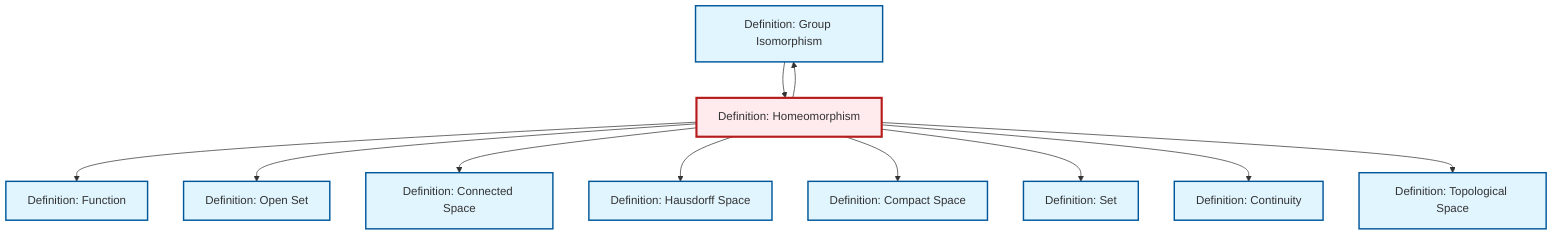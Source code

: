 graph TD
    classDef definition fill:#e1f5fe,stroke:#01579b,stroke-width:2px
    classDef theorem fill:#f3e5f5,stroke:#4a148c,stroke-width:2px
    classDef axiom fill:#fff3e0,stroke:#e65100,stroke-width:2px
    classDef example fill:#e8f5e9,stroke:#1b5e20,stroke-width:2px
    classDef current fill:#ffebee,stroke:#b71c1c,stroke-width:3px
    def-compact["Definition: Compact Space"]:::definition
    def-open-set["Definition: Open Set"]:::definition
    def-set["Definition: Set"]:::definition
    def-connected["Definition: Connected Space"]:::definition
    def-topological-space["Definition: Topological Space"]:::definition
    def-isomorphism["Definition: Group Isomorphism"]:::definition
    def-homeomorphism["Definition: Homeomorphism"]:::definition
    def-hausdorff["Definition: Hausdorff Space"]:::definition
    def-continuity["Definition: Continuity"]:::definition
    def-function["Definition: Function"]:::definition
    def-homeomorphism --> def-function
    def-homeomorphism --> def-open-set
    def-homeomorphism --> def-connected
    def-homeomorphism --> def-isomorphism
    def-homeomorphism --> def-hausdorff
    def-homeomorphism --> def-compact
    def-homeomorphism --> def-set
    def-isomorphism --> def-homeomorphism
    def-homeomorphism --> def-continuity
    def-homeomorphism --> def-topological-space
    class def-homeomorphism current